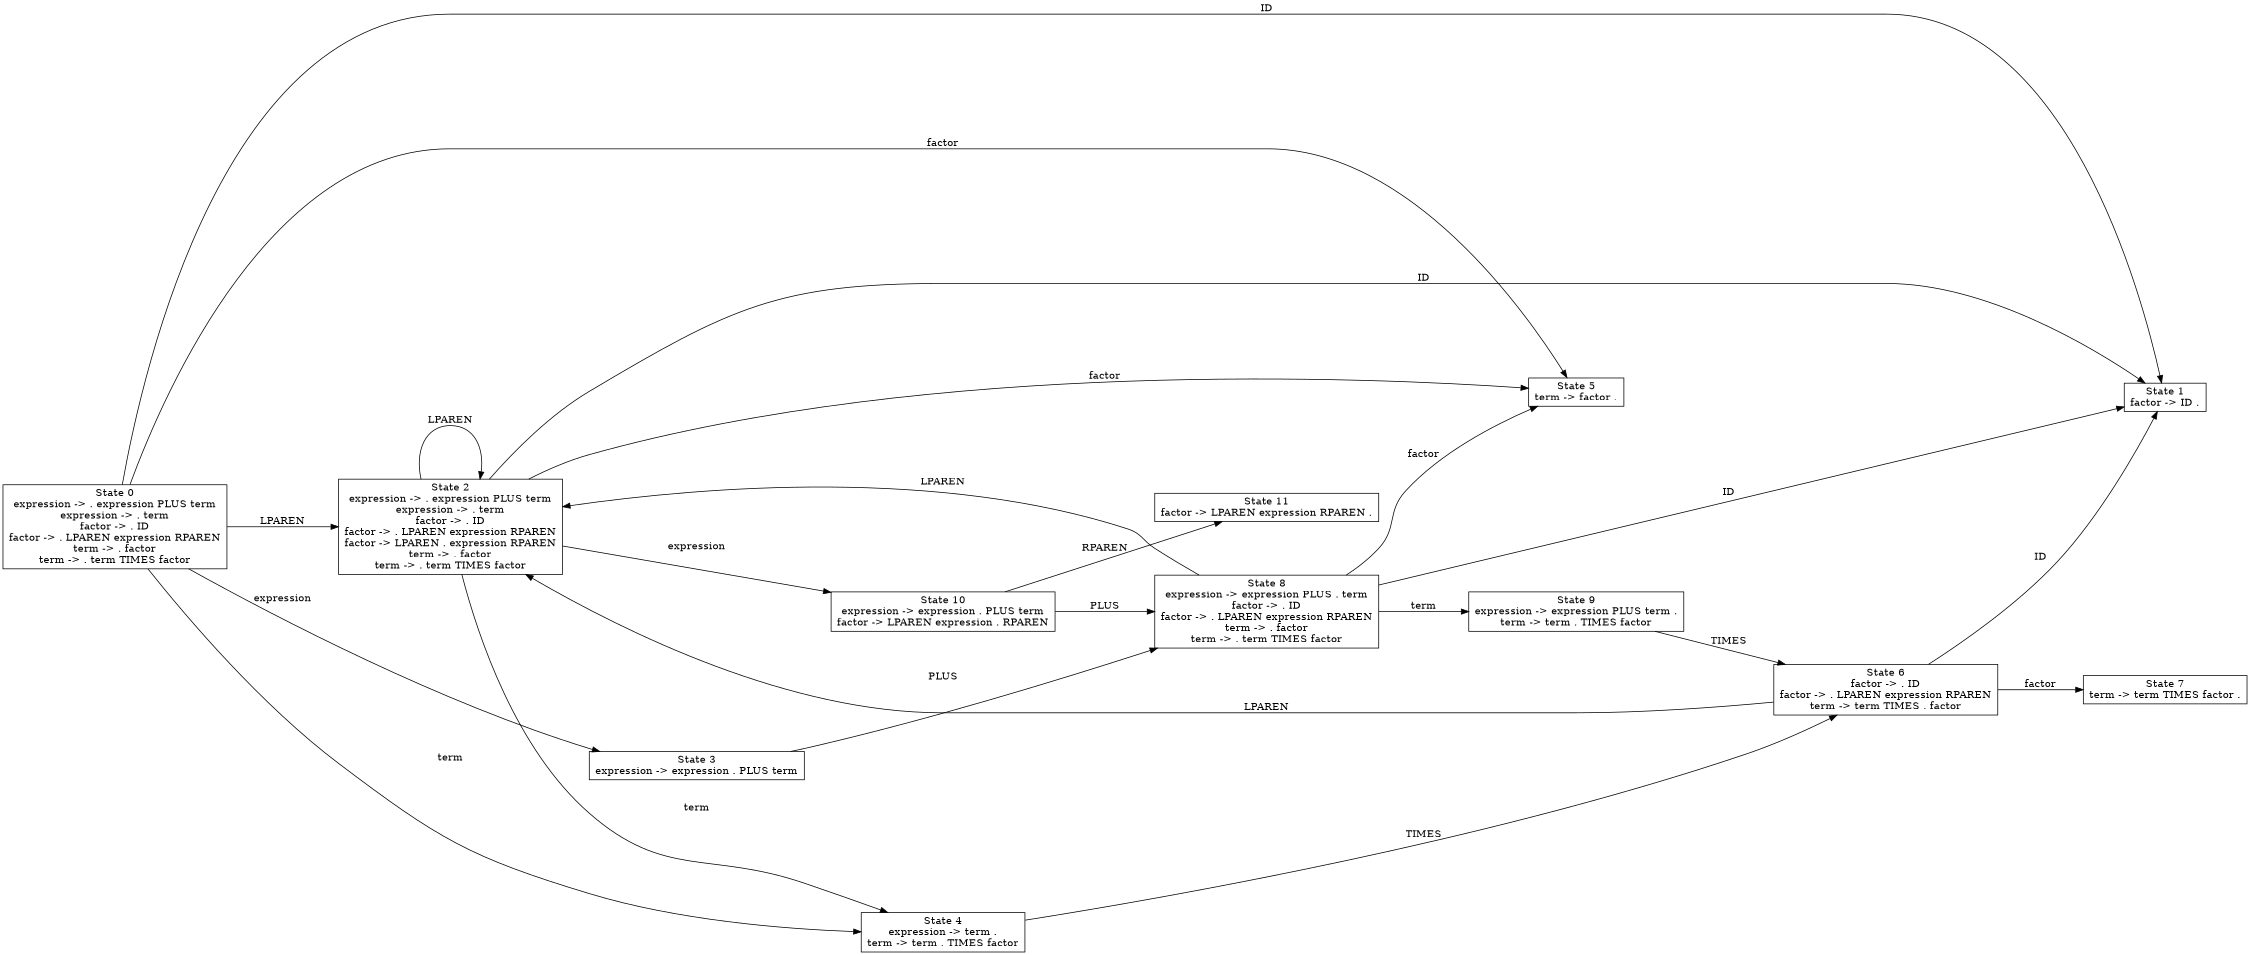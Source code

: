 digraph LR0 {
	rankdir=LR size="15,10"
	fontsize=14
	ranksep=1
	nodesep=1
	0 [label="State 0
expression -> . expression PLUS term
expression -> . term
factor -> . ID
factor -> . LPAREN expression RPAREN
term -> . factor
term -> . term TIMES factor" shape=rectangle]
	1 [label="State 1
factor -> ID ." shape=rectangle]
	2 [label="State 2
expression -> . expression PLUS term
expression -> . term
factor -> . ID
factor -> . LPAREN expression RPAREN
factor -> LPAREN . expression RPAREN
term -> . factor
term -> . term TIMES factor" shape=rectangle]
	3 [label="State 3
expression -> expression . PLUS term" shape=rectangle]
	4 [label="State 4
expression -> term .
term -> term . TIMES factor" shape=rectangle]
	5 [label="State 5
term -> factor ." shape=rectangle]
	6 [label="State 6
factor -> . ID
factor -> . LPAREN expression RPAREN
term -> term TIMES . factor" shape=rectangle]
	7 [label="State 7
term -> term TIMES factor ." shape=rectangle]
	8 [label="State 8
expression -> expression PLUS . term
factor -> . ID
factor -> . LPAREN expression RPAREN
term -> . factor
term -> . term TIMES factor" shape=rectangle]
	9 [label="State 9
expression -> expression PLUS term .
term -> term . TIMES factor" shape=rectangle]
	10 [label="State 10
expression -> expression . PLUS term
factor -> LPAREN expression . RPAREN" shape=rectangle]
	11 [label="State 11
factor -> LPAREN expression RPAREN ." shape=rectangle]
	0 -> 1 [label=ID]
	0 -> 2 [label=LPAREN]
	0 -> 3 [label=expression]
	0 -> 5 [label=factor]
	0 -> 4 [label=term]
	2 -> 1 [label=ID]
	2 -> 2 [label=LPAREN]
	2 -> 10 [label=expression]
	2 -> 5 [label=factor]
	2 -> 4 [label=term]
	3 -> 8 [label=PLUS]
	4 -> 6 [label=TIMES]
	6 -> 1 [label=ID]
	6 -> 2 [label=LPAREN]
	6 -> 7 [label=factor]
	8 -> 1 [label=ID]
	8 -> 2 [label=LPAREN]
	8 -> 5 [label=factor]
	8 -> 9 [label=term]
	9 -> 6 [label=TIMES]
	10 -> 8 [label=PLUS]
	10 -> 11 [label=RPAREN]
}
